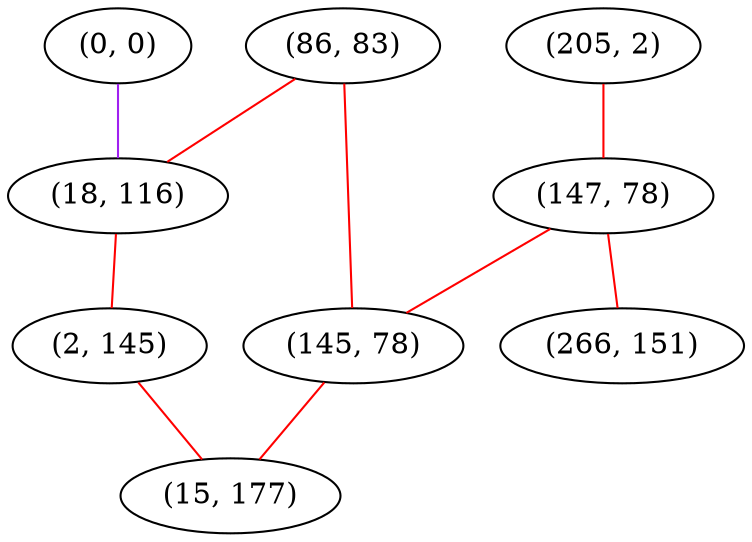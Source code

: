 graph "" {
"(0, 0)";
"(205, 2)";
"(147, 78)";
"(86, 83)";
"(266, 151)";
"(145, 78)";
"(18, 116)";
"(2, 145)";
"(15, 177)";
"(0, 0)" -- "(18, 116)"  [color=purple, key=0, weight=4];
"(205, 2)" -- "(147, 78)"  [color=red, key=0, weight=1];
"(147, 78)" -- "(266, 151)"  [color=red, key=0, weight=1];
"(147, 78)" -- "(145, 78)"  [color=red, key=0, weight=1];
"(86, 83)" -- "(145, 78)"  [color=red, key=0, weight=1];
"(86, 83)" -- "(18, 116)"  [color=red, key=0, weight=1];
"(145, 78)" -- "(15, 177)"  [color=red, key=0, weight=1];
"(18, 116)" -- "(2, 145)"  [color=red, key=0, weight=1];
"(2, 145)" -- "(15, 177)"  [color=red, key=0, weight=1];
}
